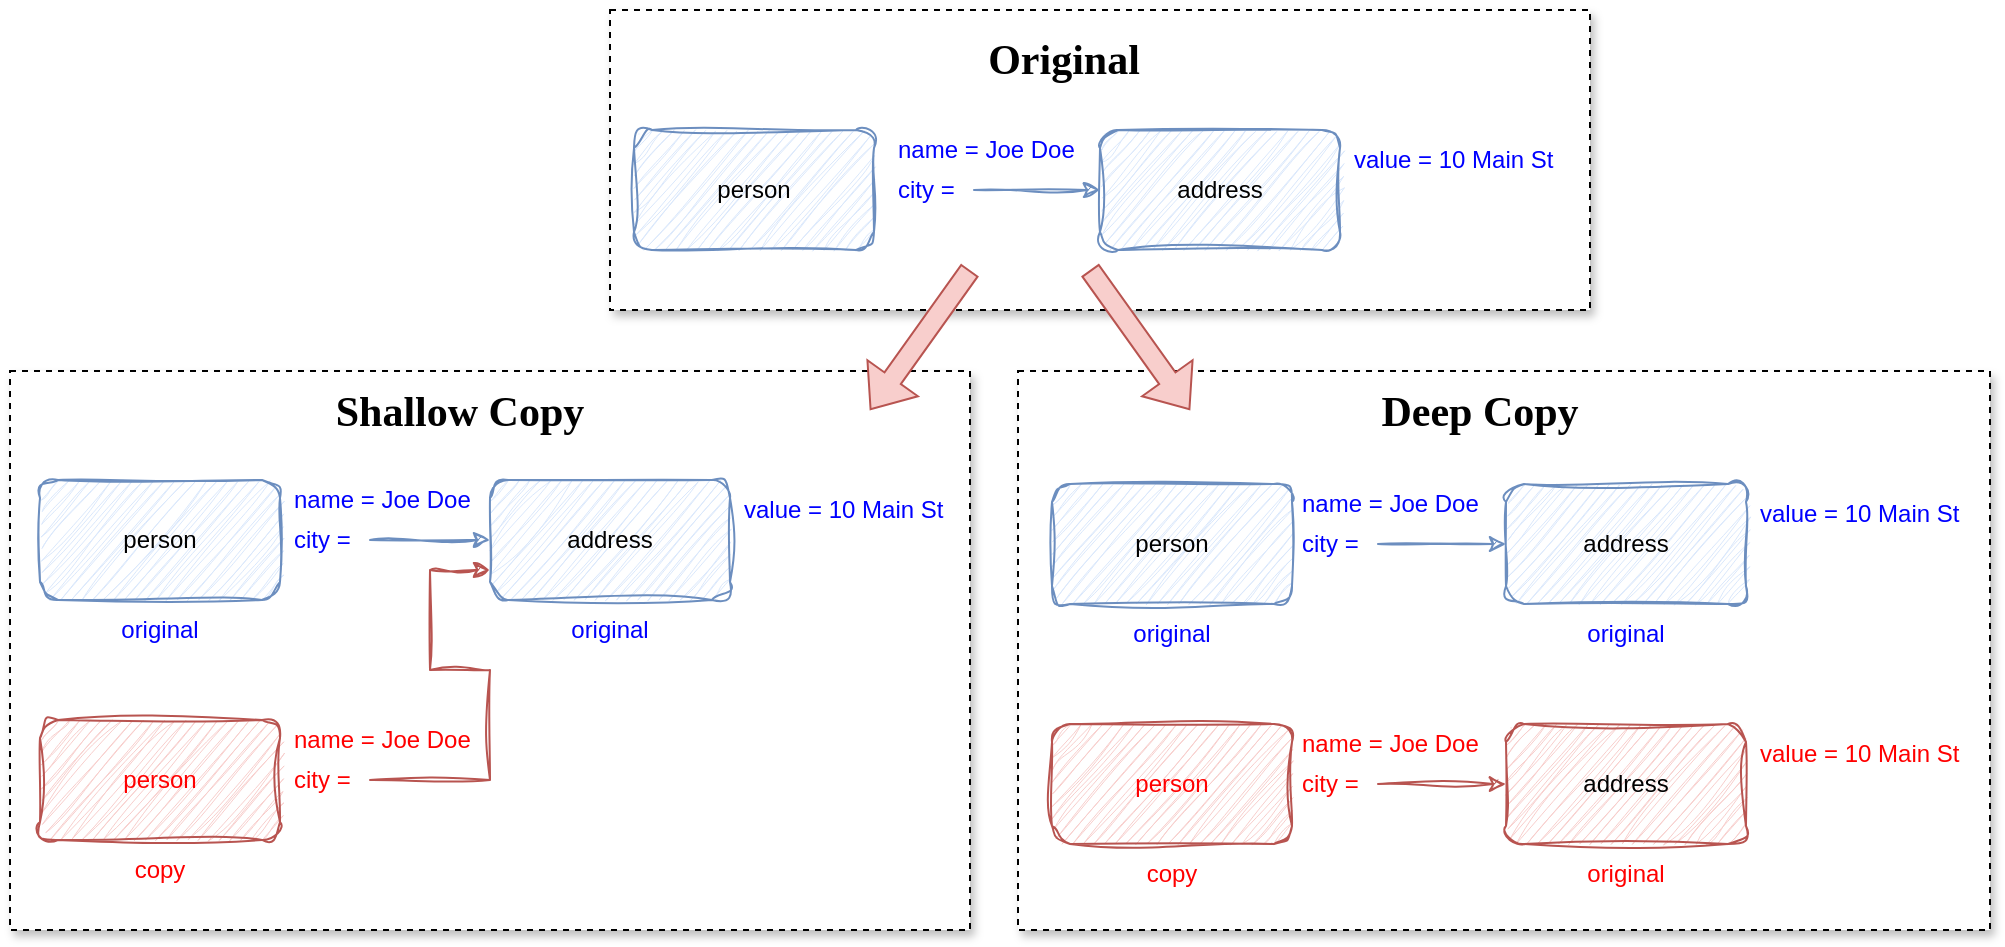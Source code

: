 <mxfile version="22.1.5" type="github">
  <diagram name="Page-1" id="bMTyGJg7muoYV-IJvbKd">
    <mxGraphModel dx="1224" dy="739" grid="1" gridSize="10" guides="1" tooltips="1" connect="1" arrows="1" fold="1" page="1" pageScale="1" pageWidth="850" pageHeight="1100" math="0" shadow="0">
      <root>
        <mxCell id="0" />
        <mxCell id="1" parent="0" />
        <mxCell id="waU2hx9NtPSAUG4F85_c-62" value="" style="rounded=0;whiteSpace=wrap;html=1;dashed=1;shadow=1;" vertex="1" parent="1">
          <mxGeometry x="310" y="10" width="490" height="150" as="geometry" />
        </mxCell>
        <mxCell id="waU2hx9NtPSAUG4F85_c-63" value="Original" style="text;html=1;strokeColor=none;fillColor=none;align=center;verticalAlign=middle;whiteSpace=wrap;rounded=0;fontStyle=1;fontSize=21;fontFamily=Comic Sans MS;" vertex="1" parent="1">
          <mxGeometry x="452" y="20" width="170" height="30" as="geometry" />
        </mxCell>
        <mxCell id="waU2hx9NtPSAUG4F85_c-60" value="" style="rounded=0;whiteSpace=wrap;html=1;dashed=1;shadow=1;" vertex="1" parent="1">
          <mxGeometry x="514" y="190.5" width="486" height="279.5" as="geometry" />
        </mxCell>
        <mxCell id="waU2hx9NtPSAUG4F85_c-61" value="Deep Copy" style="text;html=1;strokeColor=none;fillColor=none;align=center;verticalAlign=middle;whiteSpace=wrap;rounded=0;fontStyle=1;fontSize=21;fontFamily=Comic Sans MS;" vertex="1" parent="1">
          <mxGeometry x="660" y="196" width="170" height="30" as="geometry" />
        </mxCell>
        <mxCell id="waU2hx9NtPSAUG4F85_c-59" value="" style="rounded=0;whiteSpace=wrap;html=1;dashed=1;shadow=1;" vertex="1" parent="1">
          <mxGeometry x="10" y="190.5" width="480" height="279.5" as="geometry" />
        </mxCell>
        <mxCell id="waU2hx9NtPSAUG4F85_c-14" value="person" style="rounded=1;whiteSpace=wrap;html=1;sketch=1;curveFitting=1;jiggle=2;fillColor=#dae8fc;strokeColor=#6c8ebf;" vertex="1" parent="1">
          <mxGeometry x="25" y="245" width="120" height="60" as="geometry" />
        </mxCell>
        <mxCell id="waU2hx9NtPSAUG4F85_c-15" value="name = Joe Doe" style="text;html=1;strokeColor=none;fillColor=none;align=left;verticalAlign=middle;whiteSpace=wrap;rounded=0;fontColor=#0000FF;" vertex="1" parent="1">
          <mxGeometry x="150" y="240" width="100" height="30" as="geometry" />
        </mxCell>
        <mxCell id="waU2hx9NtPSAUG4F85_c-16" style="rounded=0;orthogonalLoop=1;jettySize=auto;html=1;exitX=1;exitY=0.5;exitDx=0;exitDy=0;entryX=0;entryY=0.5;entryDx=0;entryDy=0;sketch=1;curveFitting=1;jiggle=2;fillColor=#dae8fc;strokeColor=#6c8ebf;" edge="1" parent="1" source="waU2hx9NtPSAUG4F85_c-17" target="waU2hx9NtPSAUG4F85_c-18">
          <mxGeometry relative="1" as="geometry" />
        </mxCell>
        <mxCell id="waU2hx9NtPSAUG4F85_c-17" value="city =" style="text;html=1;strokeColor=none;fillColor=none;align=left;verticalAlign=middle;whiteSpace=wrap;rounded=0;fontColor=#0000FF;" vertex="1" parent="1">
          <mxGeometry x="150" y="260" width="40" height="30" as="geometry" />
        </mxCell>
        <mxCell id="waU2hx9NtPSAUG4F85_c-18" value="address" style="rounded=1;whiteSpace=wrap;html=1;sketch=1;curveFitting=1;jiggle=2;fillColor=#dae8fc;strokeColor=#6c8ebf;" vertex="1" parent="1">
          <mxGeometry x="250" y="245" width="120" height="60" as="geometry" />
        </mxCell>
        <mxCell id="waU2hx9NtPSAUG4F85_c-19" value="value = 10 Main St" style="text;html=1;strokeColor=none;fillColor=none;align=left;verticalAlign=middle;whiteSpace=wrap;rounded=0;fontColor=#0000FF;" vertex="1" parent="1">
          <mxGeometry x="375" y="245" width="110" height="30" as="geometry" />
        </mxCell>
        <mxCell id="waU2hx9NtPSAUG4F85_c-20" value="original" style="text;html=1;strokeColor=none;fillColor=none;align=center;verticalAlign=middle;whiteSpace=wrap;rounded=0;fontColor=#0000FF;" vertex="1" parent="1">
          <mxGeometry x="55" y="305" width="60" height="30" as="geometry" />
        </mxCell>
        <mxCell id="waU2hx9NtPSAUG4F85_c-21" value="original" style="text;html=1;strokeColor=none;fillColor=none;align=center;verticalAlign=middle;whiteSpace=wrap;rounded=0;fontColor=#0000FF;" vertex="1" parent="1">
          <mxGeometry x="280" y="305" width="60" height="30" as="geometry" />
        </mxCell>
        <mxCell id="waU2hx9NtPSAUG4F85_c-22" value="person" style="rounded=1;whiteSpace=wrap;html=1;sketch=1;curveFitting=1;jiggle=2;fillColor=#f8cecc;strokeColor=#b85450;fontColor=#FF0000;" vertex="1" parent="1">
          <mxGeometry x="25" y="365" width="120" height="60" as="geometry" />
        </mxCell>
        <mxCell id="waU2hx9NtPSAUG4F85_c-23" value="name = Joe Doe" style="text;html=1;strokeColor=none;fillColor=none;align=left;verticalAlign=middle;whiteSpace=wrap;rounded=0;fontColor=#FF0000;" vertex="1" parent="1">
          <mxGeometry x="150" y="360" width="100" height="30" as="geometry" />
        </mxCell>
        <mxCell id="waU2hx9NtPSAUG4F85_c-24" style="rounded=0;orthogonalLoop=1;jettySize=auto;html=1;exitX=1;exitY=0.5;exitDx=0;exitDy=0;entryX=0;entryY=0.75;entryDx=0;entryDy=0;sketch=1;curveFitting=1;jiggle=2;fillColor=#f8cecc;strokeColor=#b85450;" edge="1" parent="1" target="waU2hx9NtPSAUG4F85_c-18">
          <mxGeometry relative="1" as="geometry">
            <mxPoint x="190" y="395" as="sourcePoint" />
            <mxPoint x="290" y="395" as="targetPoint" />
            <Array as="points">
              <mxPoint x="250" y="395" />
              <mxPoint x="250" y="340" />
              <mxPoint x="220" y="340" />
              <mxPoint x="220" y="290" />
              <mxPoint x="250" y="290" />
            </Array>
          </mxGeometry>
        </mxCell>
        <mxCell id="waU2hx9NtPSAUG4F85_c-25" value="copy" style="text;html=1;strokeColor=none;fillColor=none;align=center;verticalAlign=middle;whiteSpace=wrap;rounded=0;fontColor=#FF0000;" vertex="1" parent="1">
          <mxGeometry x="55" y="425" width="60" height="30" as="geometry" />
        </mxCell>
        <mxCell id="waU2hx9NtPSAUG4F85_c-26" value="city =" style="text;html=1;strokeColor=none;fillColor=none;align=left;verticalAlign=middle;whiteSpace=wrap;rounded=0;fontColor=#FF0000;" vertex="1" parent="1">
          <mxGeometry x="150" y="380" width="40" height="30" as="geometry" />
        </mxCell>
        <mxCell id="waU2hx9NtPSAUG4F85_c-29" value="person" style="rounded=1;whiteSpace=wrap;html=1;sketch=1;curveFitting=1;jiggle=2;fillColor=#dae8fc;strokeColor=#6c8ebf;" vertex="1" parent="1">
          <mxGeometry x="322" y="70" width="120" height="60" as="geometry" />
        </mxCell>
        <mxCell id="waU2hx9NtPSAUG4F85_c-30" value="name = Joe Doe" style="text;html=1;strokeColor=none;fillColor=none;align=left;verticalAlign=middle;whiteSpace=wrap;rounded=0;fontColor=#0000FF;" vertex="1" parent="1">
          <mxGeometry x="452" y="65" width="100" height="30" as="geometry" />
        </mxCell>
        <mxCell id="waU2hx9NtPSAUG4F85_c-31" style="rounded=0;orthogonalLoop=1;jettySize=auto;html=1;exitX=1;exitY=0.5;exitDx=0;exitDy=0;entryX=0;entryY=0.5;entryDx=0;entryDy=0;sketch=1;curveFitting=1;jiggle=2;fontColor=#0000FF;fillColor=#dae8fc;strokeColor=#6c8ebf;" edge="1" parent="1" source="waU2hx9NtPSAUG4F85_c-32" target="waU2hx9NtPSAUG4F85_c-33">
          <mxGeometry relative="1" as="geometry" />
        </mxCell>
        <mxCell id="waU2hx9NtPSAUG4F85_c-32" value="city =" style="text;html=1;strokeColor=none;fillColor=none;align=left;verticalAlign=middle;whiteSpace=wrap;rounded=0;fontColor=#0000FF;" vertex="1" parent="1">
          <mxGeometry x="452" y="85" width="40" height="30" as="geometry" />
        </mxCell>
        <mxCell id="waU2hx9NtPSAUG4F85_c-33" value="address" style="rounded=1;whiteSpace=wrap;html=1;sketch=1;curveFitting=1;jiggle=2;fillColor=#dae8fc;strokeColor=#6c8ebf;" vertex="1" parent="1">
          <mxGeometry x="555" y="70" width="120" height="60" as="geometry" />
        </mxCell>
        <mxCell id="waU2hx9NtPSAUG4F85_c-34" value="value = 10 Main St" style="text;html=1;strokeColor=none;fillColor=none;align=left;verticalAlign=middle;whiteSpace=wrap;rounded=0;fontColor=#0000FF;" vertex="1" parent="1">
          <mxGeometry x="680" y="70" width="110" height="30" as="geometry" />
        </mxCell>
        <mxCell id="waU2hx9NtPSAUG4F85_c-39" value="person" style="rounded=1;whiteSpace=wrap;html=1;sketch=1;curveFitting=1;jiggle=2;fillColor=#dae8fc;strokeColor=#6c8ebf;" vertex="1" parent="1">
          <mxGeometry x="531" y="247" width="120" height="60" as="geometry" />
        </mxCell>
        <mxCell id="waU2hx9NtPSAUG4F85_c-40" value="name = Joe Doe" style="text;html=1;strokeColor=none;fillColor=none;align=left;verticalAlign=middle;whiteSpace=wrap;rounded=0;fontColor=#0000FF;" vertex="1" parent="1">
          <mxGeometry x="654" y="242" width="100" height="30" as="geometry" />
        </mxCell>
        <mxCell id="waU2hx9NtPSAUG4F85_c-41" style="rounded=0;orthogonalLoop=1;jettySize=auto;html=1;exitX=1;exitY=0.5;exitDx=0;exitDy=0;entryX=0;entryY=0.5;entryDx=0;entryDy=0;sketch=1;curveFitting=1;jiggle=2;fillColor=#dae8fc;strokeColor=#6c8ebf;" edge="1" parent="1" source="waU2hx9NtPSAUG4F85_c-42" target="waU2hx9NtPSAUG4F85_c-43">
          <mxGeometry relative="1" as="geometry" />
        </mxCell>
        <mxCell id="waU2hx9NtPSAUG4F85_c-42" value="city =" style="text;html=1;strokeColor=none;fillColor=none;align=left;verticalAlign=middle;whiteSpace=wrap;rounded=0;fontColor=#0000FF;" vertex="1" parent="1">
          <mxGeometry x="654" y="262" width="40" height="30" as="geometry" />
        </mxCell>
        <mxCell id="waU2hx9NtPSAUG4F85_c-43" value="address" style="rounded=1;whiteSpace=wrap;html=1;sketch=1;curveFitting=1;jiggle=2;fillColor=#dae8fc;strokeColor=#6c8ebf;" vertex="1" parent="1">
          <mxGeometry x="758" y="247" width="120" height="60" as="geometry" />
        </mxCell>
        <mxCell id="waU2hx9NtPSAUG4F85_c-44" value="value = 10 Main St" style="text;html=1;strokeColor=none;fillColor=none;align=left;verticalAlign=middle;whiteSpace=wrap;rounded=0;fontColor=#0000FF;" vertex="1" parent="1">
          <mxGeometry x="883" y="247" width="110" height="30" as="geometry" />
        </mxCell>
        <mxCell id="waU2hx9NtPSAUG4F85_c-45" value="original" style="text;html=1;strokeColor=none;fillColor=none;align=center;verticalAlign=middle;whiteSpace=wrap;rounded=0;fontColor=#0000FF;" vertex="1" parent="1">
          <mxGeometry x="561" y="307" width="60" height="30" as="geometry" />
        </mxCell>
        <mxCell id="waU2hx9NtPSAUG4F85_c-46" value="original" style="text;html=1;strokeColor=none;fillColor=none;align=center;verticalAlign=middle;whiteSpace=wrap;rounded=0;fontColor=#0000FF;" vertex="1" parent="1">
          <mxGeometry x="788" y="307" width="60" height="30" as="geometry" />
        </mxCell>
        <mxCell id="waU2hx9NtPSAUG4F85_c-47" value="person" style="rounded=1;whiteSpace=wrap;html=1;sketch=1;curveFitting=1;jiggle=2;fillColor=#f8cecc;strokeColor=#b85450;fontColor=#FF0000;" vertex="1" parent="1">
          <mxGeometry x="531" y="367" width="120" height="60" as="geometry" />
        </mxCell>
        <mxCell id="waU2hx9NtPSAUG4F85_c-48" value="name = Joe Doe" style="text;html=1;strokeColor=none;fillColor=none;align=left;verticalAlign=middle;whiteSpace=wrap;rounded=0;fontColor=#FF0000;" vertex="1" parent="1">
          <mxGeometry x="654" y="362" width="100" height="30" as="geometry" />
        </mxCell>
        <mxCell id="waU2hx9NtPSAUG4F85_c-49" style="rounded=0;orthogonalLoop=1;jettySize=auto;html=1;exitX=1;exitY=0.5;exitDx=0;exitDy=0;entryX=0;entryY=0.5;entryDx=0;entryDy=0;sketch=1;curveFitting=1;jiggle=2;fillColor=#f8cecc;strokeColor=#b85450;" edge="1" parent="1" target="waU2hx9NtPSAUG4F85_c-53">
          <mxGeometry relative="1" as="geometry">
            <mxPoint x="694" y="397" as="sourcePoint" />
            <mxPoint x="794" y="397" as="targetPoint" />
            <Array as="points" />
          </mxGeometry>
        </mxCell>
        <mxCell id="waU2hx9NtPSAUG4F85_c-50" value="copy" style="text;html=1;strokeColor=none;fillColor=none;align=center;verticalAlign=middle;whiteSpace=wrap;rounded=0;fontColor=#FF0000;" vertex="1" parent="1">
          <mxGeometry x="561" y="427" width="60" height="30" as="geometry" />
        </mxCell>
        <mxCell id="waU2hx9NtPSAUG4F85_c-51" value="city =" style="text;html=1;strokeColor=none;fillColor=none;align=left;verticalAlign=middle;whiteSpace=wrap;rounded=0;fontColor=#FF0000;" vertex="1" parent="1">
          <mxGeometry x="654" y="382" width="40" height="30" as="geometry" />
        </mxCell>
        <mxCell id="waU2hx9NtPSAUG4F85_c-53" value="address" style="rounded=1;whiteSpace=wrap;html=1;sketch=1;curveFitting=1;jiggle=2;fillColor=#f8cecc;strokeColor=#b85450;" vertex="1" parent="1">
          <mxGeometry x="758" y="367" width="120" height="60" as="geometry" />
        </mxCell>
        <mxCell id="waU2hx9NtPSAUG4F85_c-54" value="value = 10 Main St" style="text;html=1;strokeColor=none;fillColor=none;align=left;verticalAlign=middle;whiteSpace=wrap;rounded=0;fontColor=#FF0000;" vertex="1" parent="1">
          <mxGeometry x="883" y="367" width="110" height="30" as="geometry" />
        </mxCell>
        <mxCell id="waU2hx9NtPSAUG4F85_c-55" value="original" style="text;html=1;strokeColor=none;fillColor=none;align=center;verticalAlign=middle;whiteSpace=wrap;rounded=0;fontColor=#FF0000;" vertex="1" parent="1">
          <mxGeometry x="788" y="427" width="60" height="30" as="geometry" />
        </mxCell>
        <mxCell id="waU2hx9NtPSAUG4F85_c-57" value="Shallow Copy" style="text;html=1;strokeColor=none;fillColor=none;align=center;verticalAlign=middle;whiteSpace=wrap;rounded=0;fontStyle=1;fontSize=21;fontFamily=Comic Sans MS;" vertex="1" parent="1">
          <mxGeometry x="150" y="196" width="170" height="30" as="geometry" />
        </mxCell>
        <mxCell id="waU2hx9NtPSAUG4F85_c-64" value="" style="shape=flexArrow;endArrow=classic;html=1;rounded=0;fillColor=#f8cecc;strokeColor=#b85450;" edge="1" parent="1">
          <mxGeometry width="50" height="50" relative="1" as="geometry">
            <mxPoint x="490" y="140" as="sourcePoint" />
            <mxPoint x="440" y="210" as="targetPoint" />
          </mxGeometry>
        </mxCell>
        <mxCell id="waU2hx9NtPSAUG4F85_c-65" value="" style="shape=flexArrow;endArrow=classic;html=1;rounded=0;fillColor=#f8cecc;strokeColor=#b85450;" edge="1" parent="1">
          <mxGeometry width="50" height="50" relative="1" as="geometry">
            <mxPoint x="550" y="140" as="sourcePoint" />
            <mxPoint x="600" y="210" as="targetPoint" />
          </mxGeometry>
        </mxCell>
      </root>
    </mxGraphModel>
  </diagram>
</mxfile>
